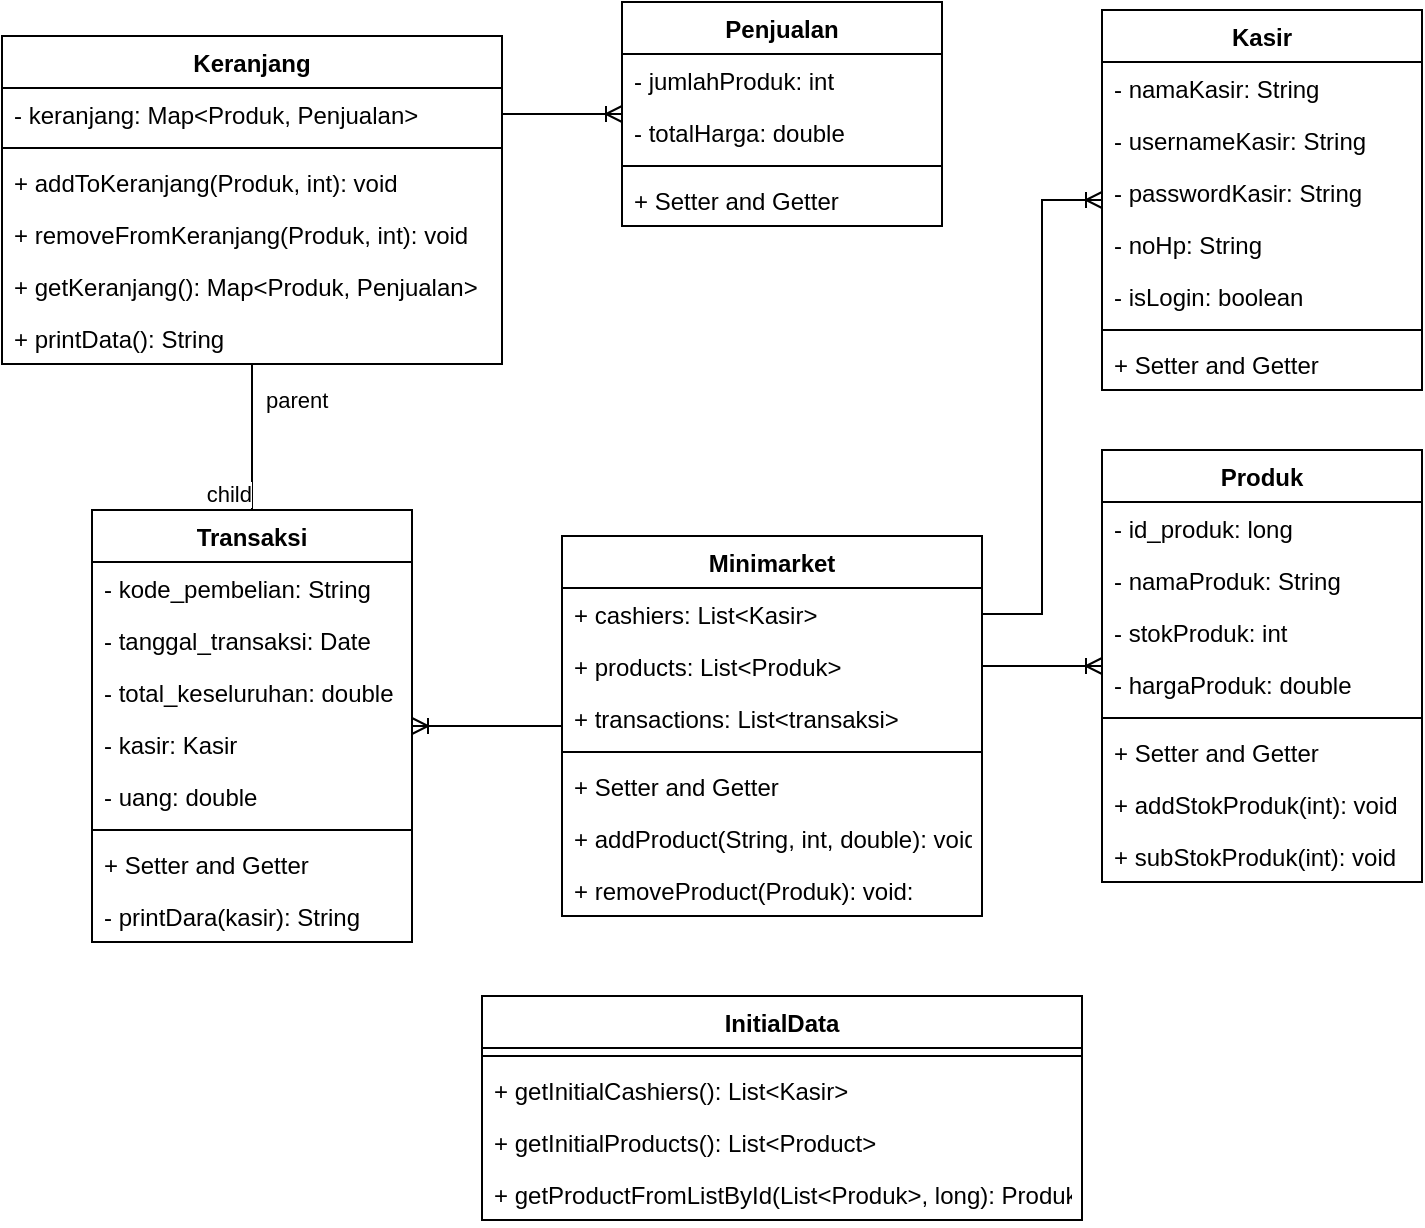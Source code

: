 <mxfile version="16.1.2" type="device"><diagram id="xMLiyJr1Wwvfw2PQDmX6" name="Page-1"><mxGraphModel dx="1954" dy="657" grid="1" gridSize="10" guides="1" tooltips="1" connect="1" arrows="1" fold="1" page="1" pageScale="1" pageWidth="850" pageHeight="1100" math="0" shadow="0"><root><mxCell id="0"/><mxCell id="1" parent="0"/><mxCell id="mcmJvX2IJAt7bFeJgcfR-1" value="InitialData" style="swimlane;fontStyle=1;align=center;verticalAlign=top;childLayout=stackLayout;horizontal=1;startSize=26;horizontalStack=0;resizeParent=1;resizeParentMax=0;resizeLast=0;collapsible=1;marginBottom=0;" vertex="1" parent="1"><mxGeometry x="-540" y="670" width="300" height="112" as="geometry"/></mxCell><mxCell id="mcmJvX2IJAt7bFeJgcfR-2" value="" style="line;strokeWidth=1;fillColor=none;align=left;verticalAlign=middle;spacingTop=-1;spacingLeft=3;spacingRight=3;rotatable=0;labelPosition=right;points=[];portConstraint=eastwest;" vertex="1" parent="mcmJvX2IJAt7bFeJgcfR-1"><mxGeometry y="26" width="300" height="8" as="geometry"/></mxCell><mxCell id="mcmJvX2IJAt7bFeJgcfR-3" value="+ getInitialCashiers(): List&lt;Kasir&gt;" style="text;strokeColor=none;fillColor=none;align=left;verticalAlign=top;spacingLeft=4;spacingRight=4;overflow=hidden;rotatable=0;points=[[0,0.5],[1,0.5]];portConstraint=eastwest;" vertex="1" parent="mcmJvX2IJAt7bFeJgcfR-1"><mxGeometry y="34" width="300" height="26" as="geometry"/></mxCell><mxCell id="mcmJvX2IJAt7bFeJgcfR-4" value="+ getInitialProducts(): List&lt;Product&gt;" style="text;strokeColor=none;fillColor=none;align=left;verticalAlign=top;spacingLeft=4;spacingRight=4;overflow=hidden;rotatable=0;points=[[0,0.5],[1,0.5]];portConstraint=eastwest;" vertex="1" parent="mcmJvX2IJAt7bFeJgcfR-1"><mxGeometry y="60" width="300" height="26" as="geometry"/></mxCell><mxCell id="mcmJvX2IJAt7bFeJgcfR-5" value="+ getProductFromListById(List&lt;Produk&gt;, long): Produk" style="text;strokeColor=none;fillColor=none;align=left;verticalAlign=top;spacingLeft=4;spacingRight=4;overflow=hidden;rotatable=0;points=[[0,0.5],[1,0.5]];portConstraint=eastwest;" vertex="1" parent="mcmJvX2IJAt7bFeJgcfR-1"><mxGeometry y="86" width="300" height="26" as="geometry"/></mxCell><mxCell id="mcmJvX2IJAt7bFeJgcfR-6" value="Kasir" style="swimlane;fontStyle=1;align=center;verticalAlign=top;childLayout=stackLayout;horizontal=1;startSize=26;horizontalStack=0;resizeParent=1;resizeParentMax=0;resizeLast=0;collapsible=1;marginBottom=0;" vertex="1" parent="1"><mxGeometry x="-230" y="177" width="160" height="190" as="geometry"/></mxCell><mxCell id="mcmJvX2IJAt7bFeJgcfR-7" value="- namaKasir: String&#10;" style="text;strokeColor=none;fillColor=none;align=left;verticalAlign=top;spacingLeft=4;spacingRight=4;overflow=hidden;rotatable=0;points=[[0,0.5],[1,0.5]];portConstraint=eastwest;" vertex="1" parent="mcmJvX2IJAt7bFeJgcfR-6"><mxGeometry y="26" width="160" height="26" as="geometry"/></mxCell><mxCell id="mcmJvX2IJAt7bFeJgcfR-8" value="- usernameKasir: String" style="text;strokeColor=none;fillColor=none;align=left;verticalAlign=top;spacingLeft=4;spacingRight=4;overflow=hidden;rotatable=0;points=[[0,0.5],[1,0.5]];portConstraint=eastwest;" vertex="1" parent="mcmJvX2IJAt7bFeJgcfR-6"><mxGeometry y="52" width="160" height="26" as="geometry"/></mxCell><mxCell id="mcmJvX2IJAt7bFeJgcfR-9" value="- passwordKasir: String" style="text;strokeColor=none;fillColor=none;align=left;verticalAlign=top;spacingLeft=4;spacingRight=4;overflow=hidden;rotatable=0;points=[[0,0.5],[1,0.5]];portConstraint=eastwest;" vertex="1" parent="mcmJvX2IJAt7bFeJgcfR-6"><mxGeometry y="78" width="160" height="26" as="geometry"/></mxCell><mxCell id="mcmJvX2IJAt7bFeJgcfR-10" value="- noHp: String" style="text;strokeColor=none;fillColor=none;align=left;verticalAlign=top;spacingLeft=4;spacingRight=4;overflow=hidden;rotatable=0;points=[[0,0.5],[1,0.5]];portConstraint=eastwest;" vertex="1" parent="mcmJvX2IJAt7bFeJgcfR-6"><mxGeometry y="104" width="160" height="26" as="geometry"/></mxCell><mxCell id="mcmJvX2IJAt7bFeJgcfR-11" value="- isLogin: boolean" style="text;strokeColor=none;fillColor=none;align=left;verticalAlign=top;spacingLeft=4;spacingRight=4;overflow=hidden;rotatable=0;points=[[0,0.5],[1,0.5]];portConstraint=eastwest;" vertex="1" parent="mcmJvX2IJAt7bFeJgcfR-6"><mxGeometry y="130" width="160" height="26" as="geometry"/></mxCell><mxCell id="mcmJvX2IJAt7bFeJgcfR-12" value="" style="line;strokeWidth=1;fillColor=none;align=left;verticalAlign=middle;spacingTop=-1;spacingLeft=3;spacingRight=3;rotatable=0;labelPosition=right;points=[];portConstraint=eastwest;" vertex="1" parent="mcmJvX2IJAt7bFeJgcfR-6"><mxGeometry y="156" width="160" height="8" as="geometry"/></mxCell><mxCell id="mcmJvX2IJAt7bFeJgcfR-13" value="+ Setter and Getter" style="text;strokeColor=none;fillColor=none;align=left;verticalAlign=top;spacingLeft=4;spacingRight=4;overflow=hidden;rotatable=0;points=[[0,0.5],[1,0.5]];portConstraint=eastwest;" vertex="1" parent="mcmJvX2IJAt7bFeJgcfR-6"><mxGeometry y="164" width="160" height="26" as="geometry"/></mxCell><mxCell id="mcmJvX2IJAt7bFeJgcfR-14" value="Minimarket" style="swimlane;fontStyle=1;align=center;verticalAlign=top;childLayout=stackLayout;horizontal=1;startSize=26;horizontalStack=0;resizeParent=1;resizeParentMax=0;resizeLast=0;collapsible=1;marginBottom=0;" vertex="1" parent="1"><mxGeometry x="-500" y="440" width="210" height="190" as="geometry"/></mxCell><mxCell id="mcmJvX2IJAt7bFeJgcfR-15" value="+ cashiers: List&lt;Kasir&gt;" style="text;strokeColor=none;fillColor=none;align=left;verticalAlign=top;spacingLeft=4;spacingRight=4;overflow=hidden;rotatable=0;points=[[0,0.5],[1,0.5]];portConstraint=eastwest;" vertex="1" parent="mcmJvX2IJAt7bFeJgcfR-14"><mxGeometry y="26" width="210" height="26" as="geometry"/></mxCell><mxCell id="mcmJvX2IJAt7bFeJgcfR-16" value="+ products: List&lt;Produk&gt;" style="text;strokeColor=none;fillColor=none;align=left;verticalAlign=top;spacingLeft=4;spacingRight=4;overflow=hidden;rotatable=0;points=[[0,0.5],[1,0.5]];portConstraint=eastwest;" vertex="1" parent="mcmJvX2IJAt7bFeJgcfR-14"><mxGeometry y="52" width="210" height="26" as="geometry"/></mxCell><mxCell id="mcmJvX2IJAt7bFeJgcfR-17" value="+ transactions: List&lt;transaksi&gt;" style="text;strokeColor=none;fillColor=none;align=left;verticalAlign=top;spacingLeft=4;spacingRight=4;overflow=hidden;rotatable=0;points=[[0,0.5],[1,0.5]];portConstraint=eastwest;" vertex="1" parent="mcmJvX2IJAt7bFeJgcfR-14"><mxGeometry y="78" width="210" height="26" as="geometry"/></mxCell><mxCell id="mcmJvX2IJAt7bFeJgcfR-18" value="" style="line;strokeWidth=1;fillColor=none;align=left;verticalAlign=middle;spacingTop=-1;spacingLeft=3;spacingRight=3;rotatable=0;labelPosition=right;points=[];portConstraint=eastwest;" vertex="1" parent="mcmJvX2IJAt7bFeJgcfR-14"><mxGeometry y="104" width="210" height="8" as="geometry"/></mxCell><mxCell id="mcmJvX2IJAt7bFeJgcfR-19" value="+ Setter and Getter" style="text;strokeColor=none;fillColor=none;align=left;verticalAlign=top;spacingLeft=4;spacingRight=4;overflow=hidden;rotatable=0;points=[[0,0.5],[1,0.5]];portConstraint=eastwest;" vertex="1" parent="mcmJvX2IJAt7bFeJgcfR-14"><mxGeometry y="112" width="210" height="26" as="geometry"/></mxCell><mxCell id="mcmJvX2IJAt7bFeJgcfR-20" value="+ addProduct(String, int, double): void:" style="text;strokeColor=none;fillColor=none;align=left;verticalAlign=top;spacingLeft=4;spacingRight=4;overflow=hidden;rotatable=0;points=[[0,0.5],[1,0.5]];portConstraint=eastwest;" vertex="1" parent="mcmJvX2IJAt7bFeJgcfR-14"><mxGeometry y="138" width="210" height="26" as="geometry"/></mxCell><mxCell id="mcmJvX2IJAt7bFeJgcfR-21" value="+ removeProduct(Produk): void:" style="text;strokeColor=none;fillColor=none;align=left;verticalAlign=top;spacingLeft=4;spacingRight=4;overflow=hidden;rotatable=0;points=[[0,0.5],[1,0.5]];portConstraint=eastwest;" vertex="1" parent="mcmJvX2IJAt7bFeJgcfR-14"><mxGeometry y="164" width="210" height="26" as="geometry"/></mxCell><mxCell id="mcmJvX2IJAt7bFeJgcfR-22" value="Keranjang" style="swimlane;fontStyle=1;align=center;verticalAlign=top;childLayout=stackLayout;horizontal=1;startSize=26;horizontalStack=0;resizeParent=1;resizeParentMax=0;resizeLast=0;collapsible=1;marginBottom=0;" vertex="1" parent="1"><mxGeometry x="-780" y="190" width="250" height="164" as="geometry"/></mxCell><mxCell id="mcmJvX2IJAt7bFeJgcfR-23" value="- keranjang: Map&lt;Produk, Penjualan&gt;" style="text;strokeColor=none;fillColor=none;align=left;verticalAlign=top;spacingLeft=4;spacingRight=4;overflow=hidden;rotatable=0;points=[[0,0.5],[1,0.5]];portConstraint=eastwest;" vertex="1" parent="mcmJvX2IJAt7bFeJgcfR-22"><mxGeometry y="26" width="250" height="26" as="geometry"/></mxCell><mxCell id="mcmJvX2IJAt7bFeJgcfR-24" value="" style="line;strokeWidth=1;fillColor=none;align=left;verticalAlign=middle;spacingTop=-1;spacingLeft=3;spacingRight=3;rotatable=0;labelPosition=right;points=[];portConstraint=eastwest;" vertex="1" parent="mcmJvX2IJAt7bFeJgcfR-22"><mxGeometry y="52" width="250" height="8" as="geometry"/></mxCell><mxCell id="mcmJvX2IJAt7bFeJgcfR-25" value="+ addToKeranjang(Produk, int): void" style="text;strokeColor=none;fillColor=none;align=left;verticalAlign=top;spacingLeft=4;spacingRight=4;overflow=hidden;rotatable=0;points=[[0,0.5],[1,0.5]];portConstraint=eastwest;" vertex="1" parent="mcmJvX2IJAt7bFeJgcfR-22"><mxGeometry y="60" width="250" height="26" as="geometry"/></mxCell><mxCell id="mcmJvX2IJAt7bFeJgcfR-26" value="+ removeFromKeranjang(Produk, int): void" style="text;strokeColor=none;fillColor=none;align=left;verticalAlign=top;spacingLeft=4;spacingRight=4;overflow=hidden;rotatable=0;points=[[0,0.5],[1,0.5]];portConstraint=eastwest;" vertex="1" parent="mcmJvX2IJAt7bFeJgcfR-22"><mxGeometry y="86" width="250" height="26" as="geometry"/></mxCell><mxCell id="mcmJvX2IJAt7bFeJgcfR-27" value="+ getKeranjang(): Map&lt;Produk, Penjualan&gt;" style="text;strokeColor=none;fillColor=none;align=left;verticalAlign=top;spacingLeft=4;spacingRight=4;overflow=hidden;rotatable=0;points=[[0,0.5],[1,0.5]];portConstraint=eastwest;" vertex="1" parent="mcmJvX2IJAt7bFeJgcfR-22"><mxGeometry y="112" width="250" height="26" as="geometry"/></mxCell><mxCell id="mcmJvX2IJAt7bFeJgcfR-28" value="+ printData(): String" style="text;strokeColor=none;fillColor=none;align=left;verticalAlign=top;spacingLeft=4;spacingRight=4;overflow=hidden;rotatable=0;points=[[0,0.5],[1,0.5]];portConstraint=eastwest;" vertex="1" parent="mcmJvX2IJAt7bFeJgcfR-22"><mxGeometry y="138" width="250" height="26" as="geometry"/></mxCell><mxCell id="mcmJvX2IJAt7bFeJgcfR-29" value="Produk" style="swimlane;fontStyle=1;align=center;verticalAlign=top;childLayout=stackLayout;horizontal=1;startSize=26;horizontalStack=0;resizeParent=1;resizeParentMax=0;resizeLast=0;collapsible=1;marginBottom=0;" vertex="1" parent="1"><mxGeometry x="-230" y="397" width="160" height="216" as="geometry"/></mxCell><mxCell id="mcmJvX2IJAt7bFeJgcfR-30" value="- id_produk: long" style="text;strokeColor=none;fillColor=none;align=left;verticalAlign=top;spacingLeft=4;spacingRight=4;overflow=hidden;rotatable=0;points=[[0,0.5],[1,0.5]];portConstraint=eastwest;" vertex="1" parent="mcmJvX2IJAt7bFeJgcfR-29"><mxGeometry y="26" width="160" height="26" as="geometry"/></mxCell><mxCell id="mcmJvX2IJAt7bFeJgcfR-31" value="- namaProduk: String" style="text;strokeColor=none;fillColor=none;align=left;verticalAlign=top;spacingLeft=4;spacingRight=4;overflow=hidden;rotatable=0;points=[[0,0.5],[1,0.5]];portConstraint=eastwest;" vertex="1" parent="mcmJvX2IJAt7bFeJgcfR-29"><mxGeometry y="52" width="160" height="26" as="geometry"/></mxCell><mxCell id="mcmJvX2IJAt7bFeJgcfR-32" value="- stokProduk: int" style="text;strokeColor=none;fillColor=none;align=left;verticalAlign=top;spacingLeft=4;spacingRight=4;overflow=hidden;rotatable=0;points=[[0,0.5],[1,0.5]];portConstraint=eastwest;" vertex="1" parent="mcmJvX2IJAt7bFeJgcfR-29"><mxGeometry y="78" width="160" height="26" as="geometry"/></mxCell><mxCell id="mcmJvX2IJAt7bFeJgcfR-33" value="- hargaProduk: double" style="text;strokeColor=none;fillColor=none;align=left;verticalAlign=top;spacingLeft=4;spacingRight=4;overflow=hidden;rotatable=0;points=[[0,0.5],[1,0.5]];portConstraint=eastwest;" vertex="1" parent="mcmJvX2IJAt7bFeJgcfR-29"><mxGeometry y="104" width="160" height="26" as="geometry"/></mxCell><mxCell id="mcmJvX2IJAt7bFeJgcfR-34" value="" style="line;strokeWidth=1;fillColor=none;align=left;verticalAlign=middle;spacingTop=-1;spacingLeft=3;spacingRight=3;rotatable=0;labelPosition=right;points=[];portConstraint=eastwest;" vertex="1" parent="mcmJvX2IJAt7bFeJgcfR-29"><mxGeometry y="130" width="160" height="8" as="geometry"/></mxCell><mxCell id="mcmJvX2IJAt7bFeJgcfR-35" value="+ Setter and Getter" style="text;strokeColor=none;fillColor=none;align=left;verticalAlign=top;spacingLeft=4;spacingRight=4;overflow=hidden;rotatable=0;points=[[0,0.5],[1,0.5]];portConstraint=eastwest;" vertex="1" parent="mcmJvX2IJAt7bFeJgcfR-29"><mxGeometry y="138" width="160" height="26" as="geometry"/></mxCell><mxCell id="mcmJvX2IJAt7bFeJgcfR-36" value="+ addStokProduk(int): void" style="text;strokeColor=none;fillColor=none;align=left;verticalAlign=top;spacingLeft=4;spacingRight=4;overflow=hidden;rotatable=0;points=[[0,0.5],[1,0.5]];portConstraint=eastwest;" vertex="1" parent="mcmJvX2IJAt7bFeJgcfR-29"><mxGeometry y="164" width="160" height="26" as="geometry"/></mxCell><mxCell id="mcmJvX2IJAt7bFeJgcfR-37" value="+ subStokProduk(int): void" style="text;strokeColor=none;fillColor=none;align=left;verticalAlign=top;spacingLeft=4;spacingRight=4;overflow=hidden;rotatable=0;points=[[0,0.5],[1,0.5]];portConstraint=eastwest;" vertex="1" parent="mcmJvX2IJAt7bFeJgcfR-29"><mxGeometry y="190" width="160" height="26" as="geometry"/></mxCell><mxCell id="mcmJvX2IJAt7bFeJgcfR-38" value="Penjualan" style="swimlane;fontStyle=1;align=center;verticalAlign=top;childLayout=stackLayout;horizontal=1;startSize=26;horizontalStack=0;resizeParent=1;resizeParentMax=0;resizeLast=0;collapsible=1;marginBottom=0;" vertex="1" parent="1"><mxGeometry x="-470" y="173" width="160" height="112" as="geometry"/></mxCell><mxCell id="mcmJvX2IJAt7bFeJgcfR-39" value="- jumlahProduk: int" style="text;strokeColor=none;fillColor=none;align=left;verticalAlign=top;spacingLeft=4;spacingRight=4;overflow=hidden;rotatable=0;points=[[0,0.5],[1,0.5]];portConstraint=eastwest;" vertex="1" parent="mcmJvX2IJAt7bFeJgcfR-38"><mxGeometry y="26" width="160" height="26" as="geometry"/></mxCell><mxCell id="mcmJvX2IJAt7bFeJgcfR-40" value="- totalHarga: double" style="text;strokeColor=none;fillColor=none;align=left;verticalAlign=top;spacingLeft=4;spacingRight=4;overflow=hidden;rotatable=0;points=[[0,0.5],[1,0.5]];portConstraint=eastwest;" vertex="1" parent="mcmJvX2IJAt7bFeJgcfR-38"><mxGeometry y="52" width="160" height="26" as="geometry"/></mxCell><mxCell id="mcmJvX2IJAt7bFeJgcfR-41" value="" style="line;strokeWidth=1;fillColor=none;align=left;verticalAlign=middle;spacingTop=-1;spacingLeft=3;spacingRight=3;rotatable=0;labelPosition=right;points=[];portConstraint=eastwest;" vertex="1" parent="mcmJvX2IJAt7bFeJgcfR-38"><mxGeometry y="78" width="160" height="8" as="geometry"/></mxCell><mxCell id="mcmJvX2IJAt7bFeJgcfR-42" value="+ Setter and Getter" style="text;strokeColor=none;fillColor=none;align=left;verticalAlign=top;spacingLeft=4;spacingRight=4;overflow=hidden;rotatable=0;points=[[0,0.5],[1,0.5]];portConstraint=eastwest;" vertex="1" parent="mcmJvX2IJAt7bFeJgcfR-38"><mxGeometry y="86" width="160" height="26" as="geometry"/></mxCell><mxCell id="mcmJvX2IJAt7bFeJgcfR-43" value="Transaksi" style="swimlane;fontStyle=1;align=center;verticalAlign=top;childLayout=stackLayout;horizontal=1;startSize=26;horizontalStack=0;resizeParent=1;resizeParentMax=0;resizeLast=0;collapsible=1;marginBottom=0;" vertex="1" parent="1"><mxGeometry x="-735" y="427" width="160" height="216" as="geometry"/></mxCell><mxCell id="mcmJvX2IJAt7bFeJgcfR-44" value="- kode_pembelian: String" style="text;strokeColor=none;fillColor=none;align=left;verticalAlign=top;spacingLeft=4;spacingRight=4;overflow=hidden;rotatable=0;points=[[0,0.5],[1,0.5]];portConstraint=eastwest;" vertex="1" parent="mcmJvX2IJAt7bFeJgcfR-43"><mxGeometry y="26" width="160" height="26" as="geometry"/></mxCell><mxCell id="mcmJvX2IJAt7bFeJgcfR-45" value="- tanggal_transaksi: Date" style="text;strokeColor=none;fillColor=none;align=left;verticalAlign=top;spacingLeft=4;spacingRight=4;overflow=hidden;rotatable=0;points=[[0,0.5],[1,0.5]];portConstraint=eastwest;" vertex="1" parent="mcmJvX2IJAt7bFeJgcfR-43"><mxGeometry y="52" width="160" height="26" as="geometry"/></mxCell><mxCell id="mcmJvX2IJAt7bFeJgcfR-46" value="- total_keseluruhan: double" style="text;strokeColor=none;fillColor=none;align=left;verticalAlign=top;spacingLeft=4;spacingRight=4;overflow=hidden;rotatable=0;points=[[0,0.5],[1,0.5]];portConstraint=eastwest;" vertex="1" parent="mcmJvX2IJAt7bFeJgcfR-43"><mxGeometry y="78" width="160" height="26" as="geometry"/></mxCell><mxCell id="mcmJvX2IJAt7bFeJgcfR-47" value="- kasir: Kasir" style="text;strokeColor=none;fillColor=none;align=left;verticalAlign=top;spacingLeft=4;spacingRight=4;overflow=hidden;rotatable=0;points=[[0,0.5],[1,0.5]];portConstraint=eastwest;" vertex="1" parent="mcmJvX2IJAt7bFeJgcfR-43"><mxGeometry y="104" width="160" height="26" as="geometry"/></mxCell><mxCell id="mcmJvX2IJAt7bFeJgcfR-48" value="- uang: double" style="text;strokeColor=none;fillColor=none;align=left;verticalAlign=top;spacingLeft=4;spacingRight=4;overflow=hidden;rotatable=0;points=[[0,0.5],[1,0.5]];portConstraint=eastwest;" vertex="1" parent="mcmJvX2IJAt7bFeJgcfR-43"><mxGeometry y="130" width="160" height="26" as="geometry"/></mxCell><mxCell id="mcmJvX2IJAt7bFeJgcfR-49" value="" style="line;strokeWidth=1;fillColor=none;align=left;verticalAlign=middle;spacingTop=-1;spacingLeft=3;spacingRight=3;rotatable=0;labelPosition=right;points=[];portConstraint=eastwest;" vertex="1" parent="mcmJvX2IJAt7bFeJgcfR-43"><mxGeometry y="156" width="160" height="8" as="geometry"/></mxCell><mxCell id="mcmJvX2IJAt7bFeJgcfR-50" value="+ Setter and Getter" style="text;strokeColor=none;fillColor=none;align=left;verticalAlign=top;spacingLeft=4;spacingRight=4;overflow=hidden;rotatable=0;points=[[0,0.5],[1,0.5]];portConstraint=eastwest;" vertex="1" parent="mcmJvX2IJAt7bFeJgcfR-43"><mxGeometry y="164" width="160" height="26" as="geometry"/></mxCell><mxCell id="mcmJvX2IJAt7bFeJgcfR-51" value="- printDara(kasir): String" style="text;strokeColor=none;fillColor=none;align=left;verticalAlign=top;spacingLeft=4;spacingRight=4;overflow=hidden;rotatable=0;points=[[0,0.5],[1,0.5]];portConstraint=eastwest;" vertex="1" parent="mcmJvX2IJAt7bFeJgcfR-43"><mxGeometry y="190" width="160" height="26" as="geometry"/></mxCell><mxCell id="mcmJvX2IJAt7bFeJgcfR-52" value="" style="edgeStyle=entityRelationEdgeStyle;fontSize=12;html=1;endArrow=ERoneToMany;rounded=0;" edge="1" parent="1" source="mcmJvX2IJAt7bFeJgcfR-16" target="mcmJvX2IJAt7bFeJgcfR-29"><mxGeometry width="100" height="100" relative="1" as="geometry"><mxPoint x="-480" y="430" as="sourcePoint"/><mxPoint x="-380" y="330" as="targetPoint"/></mxGeometry></mxCell><mxCell id="mcmJvX2IJAt7bFeJgcfR-53" value="" style="edgeStyle=entityRelationEdgeStyle;fontSize=12;html=1;endArrow=ERoneToMany;rounded=0;" edge="1" parent="1" source="mcmJvX2IJAt7bFeJgcfR-15" target="mcmJvX2IJAt7bFeJgcfR-6"><mxGeometry width="100" height="100" relative="1" as="geometry"><mxPoint x="-450" y="770" as="sourcePoint"/><mxPoint x="-350" y="670" as="targetPoint"/></mxGeometry></mxCell><mxCell id="mcmJvX2IJAt7bFeJgcfR-54" value="" style="edgeStyle=entityRelationEdgeStyle;fontSize=12;html=1;endArrow=ERoneToMany;rounded=0;" edge="1" parent="1" source="mcmJvX2IJAt7bFeJgcfR-14" target="mcmJvX2IJAt7bFeJgcfR-43"><mxGeometry width="100" height="100" relative="1" as="geometry"><mxPoint x="-530" y="760" as="sourcePoint"/><mxPoint x="-430" y="660" as="targetPoint"/></mxGeometry></mxCell><mxCell id="mcmJvX2IJAt7bFeJgcfR-55" value="" style="endArrow=none;html=1;edgeStyle=orthogonalEdgeStyle;rounded=0;" edge="1" parent="1" source="mcmJvX2IJAt7bFeJgcfR-22" target="mcmJvX2IJAt7bFeJgcfR-43"><mxGeometry relative="1" as="geometry"><mxPoint x="-780" y="660" as="sourcePoint"/><mxPoint x="-620" y="660" as="targetPoint"/></mxGeometry></mxCell><mxCell id="mcmJvX2IJAt7bFeJgcfR-56" value="parent" style="edgeLabel;resizable=0;html=1;align=left;verticalAlign=bottom;" connectable="0" vertex="1" parent="mcmJvX2IJAt7bFeJgcfR-55"><mxGeometry x="-1" relative="1" as="geometry"><mxPoint x="5" y="26" as="offset"/></mxGeometry></mxCell><mxCell id="mcmJvX2IJAt7bFeJgcfR-57" value="child" style="edgeLabel;resizable=0;html=1;align=right;verticalAlign=bottom;" connectable="0" vertex="1" parent="mcmJvX2IJAt7bFeJgcfR-55"><mxGeometry x="1" relative="1" as="geometry"/></mxCell><mxCell id="mcmJvX2IJAt7bFeJgcfR-58" value="" style="edgeStyle=entityRelationEdgeStyle;fontSize=12;html=1;endArrow=ERoneToMany;rounded=0;" edge="1" parent="1" source="mcmJvX2IJAt7bFeJgcfR-23" target="mcmJvX2IJAt7bFeJgcfR-38"><mxGeometry width="100" height="100" relative="1" as="geometry"><mxPoint x="-440" y="800" as="sourcePoint"/><mxPoint x="-340" y="700" as="targetPoint"/></mxGeometry></mxCell></root></mxGraphModel></diagram></mxfile>